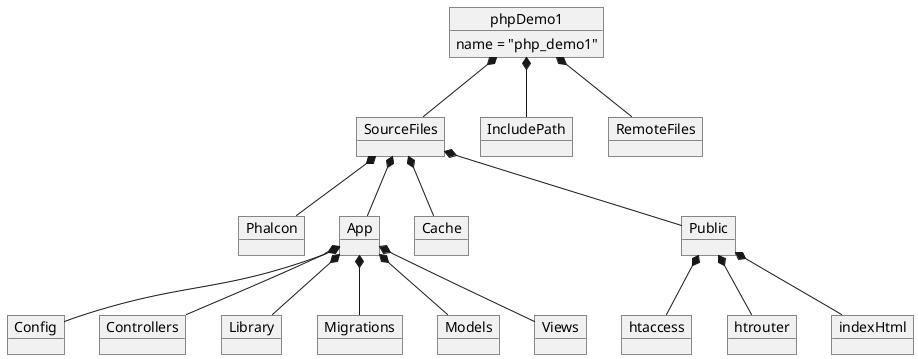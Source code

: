 @startuml

object phpDemo1 {
    name = "php_demo1"
}

object SourceFiles
object IncludePath
object RemoteFiles

object Phalcon
object App
object Cache
object Public

object Config
object Controllers
object Library
object Migrations
object Models
object Views

object htaccess
object htrouter
object indexHtml

phpDemo1 *-- SourceFiles
phpDemo1 *-- IncludePath
phpDemo1 *-- RemoteFiles

SourceFiles *-- Phalcon
SourceFiles *-- App
SourceFiles *-- Cache
SourceFiles *-- Public

App *-- Config
App *-- Controllers
App *-- Library
App *-- Migrations
App *-- Models
App *-- Views

Public *-- htaccess
Public *-- htrouter
Public *-- indexHtml

@enduml

